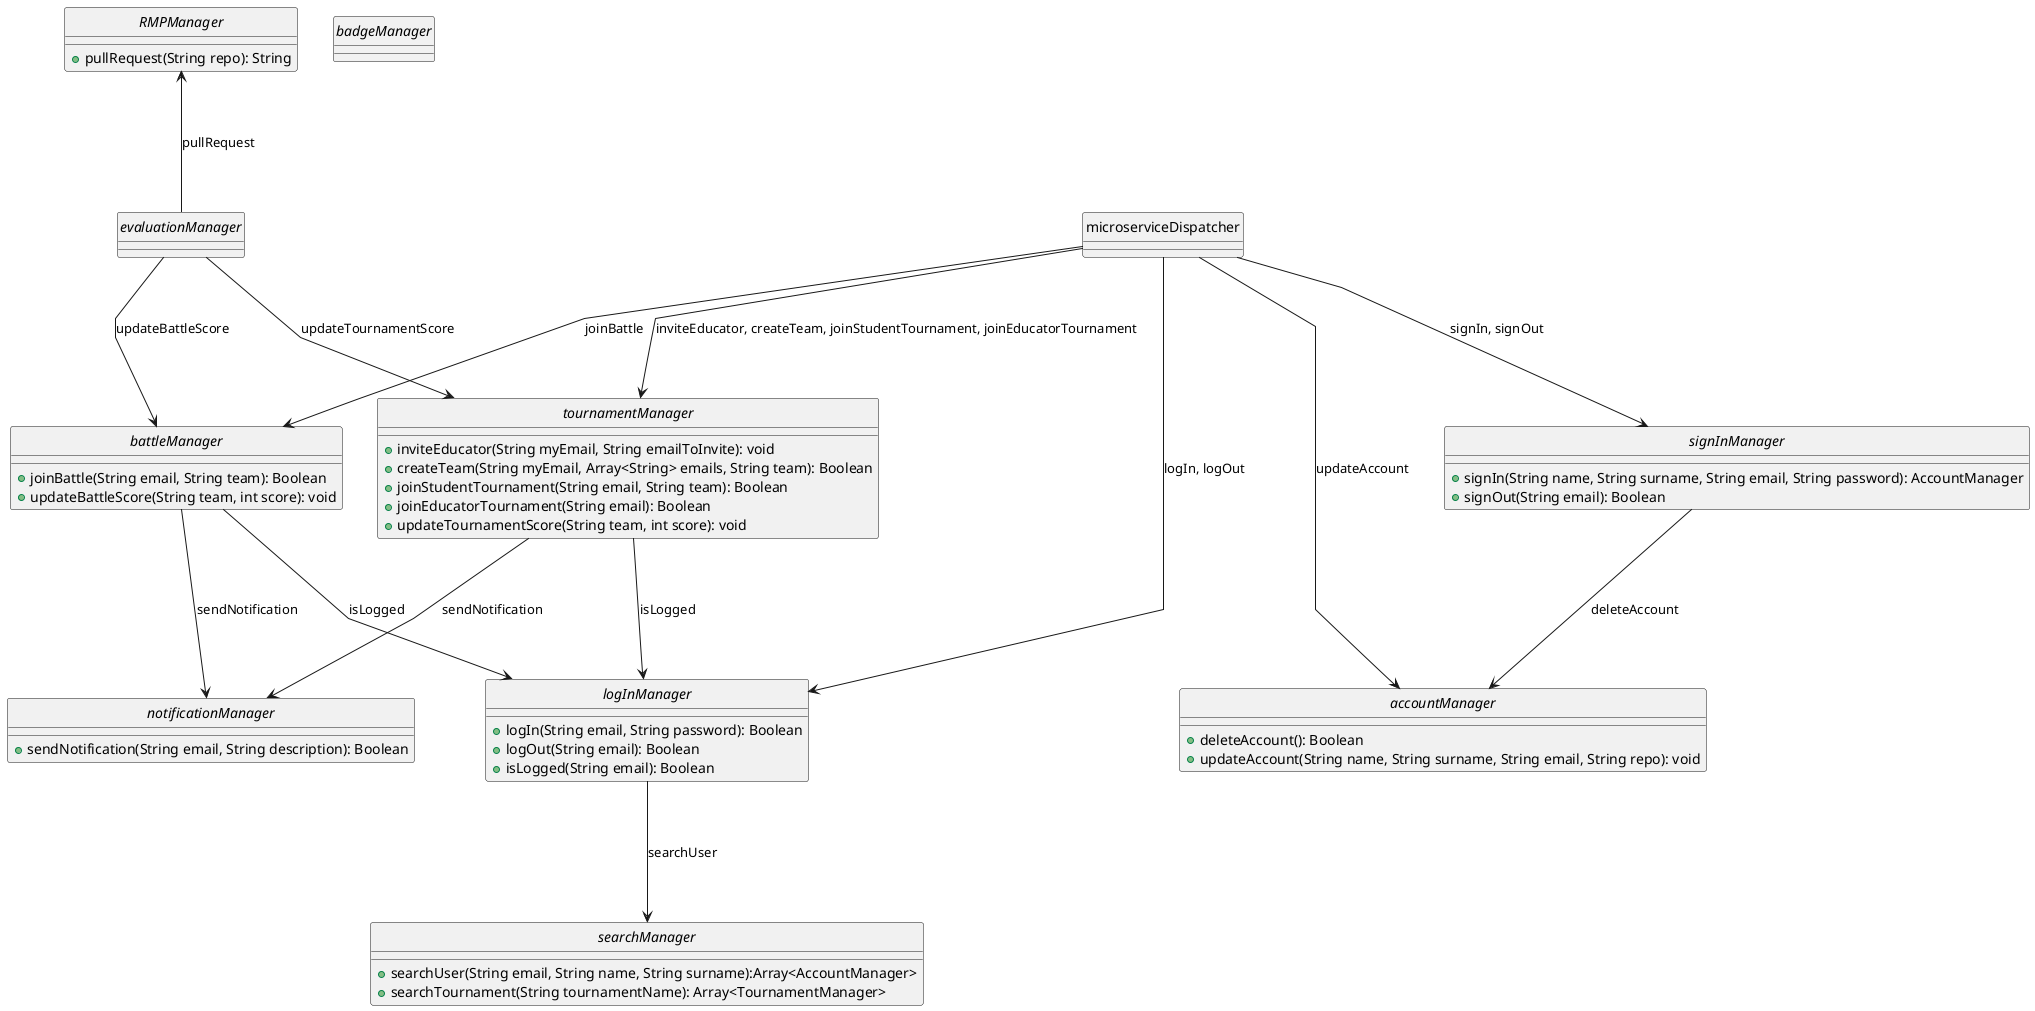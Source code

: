 @startuml

skinparam linetype polyline
class microserviceDispatcher{}
interface logInManager{
    + logIn(String email, String password): Boolean
    + logOut(String email): Boolean
    + isLogged(String email): Boolean
}
interface signInManager{
    + signIn(String name, String surname, String email, String password): AccountManager
    + signOut(String email): Boolean
}
interface RMPManager{
    + pullRequest(String repo): String
}
interface evaluationManager
interface notificationManager{
    + sendNotification(String email, String description): Boolean
}
interface badgeManager
interface battleManager{
    + joinBattle(String email, String team): Boolean
    + updateBattleScore(String team, int score): void
}
interface tournamentManager{
    + inviteEducator(String myEmail, String emailToInvite): void
    + createTeam(String myEmail, Array<String> emails, String team): Boolean
    + joinStudentTournament(String email, String team): Boolean
    + joinEducatorTournament(String email): Boolean
    + updateTournamentScore(String team, int score): void
}
interface searchManager{
    + searchUser(String email, String name, String surname):Array<AccountManager>
    + searchTournament(String tournamentName): Array<TournamentManager>
}
interface accountManager{
    + deleteAccount(): Boolean
    + updateAccount(String name, String surname, String email, String repo): void
}

hide microserviceDispatcher circle
hide logInManager circle
hide signInManager circle
hide RMPManager circle
hide evaluationManager circle
hide notificationManager circle
hide badgeManager circle
hide battleManager circle
hide tournamentManager circle
hide searchManager circle
hide accountManager circle

microserviceDispatcher ---> signInManager: signIn, signOut
microserviceDispatcher ---> logInManager: logIn, logOut
microserviceDispatcher ---> accountManager: updateAccount
microserviceDispatcher ---> tournamentManager: inviteEducator, createTeam, joinStudentTournament, joinEducatorTournament
microserviceDispatcher ---> battleManager: joinBattle
signInManager ---> accountManager: deleteAccount
logInManager ---> searchManager: searchUser
tournamentManager ---> logInManager: isLogged
tournamentManager ---> notificationManager: sendNotification
battleManager ---> logInManager: isLogged
battleManager ---> notificationManager: sendNotification
evaluationManager ---> battleManager: updateBattleScore
evaluationManager ---> tournamentManager: updateTournamentScore
RMPManager <--- evaluationManager: pullRequest






@enduml